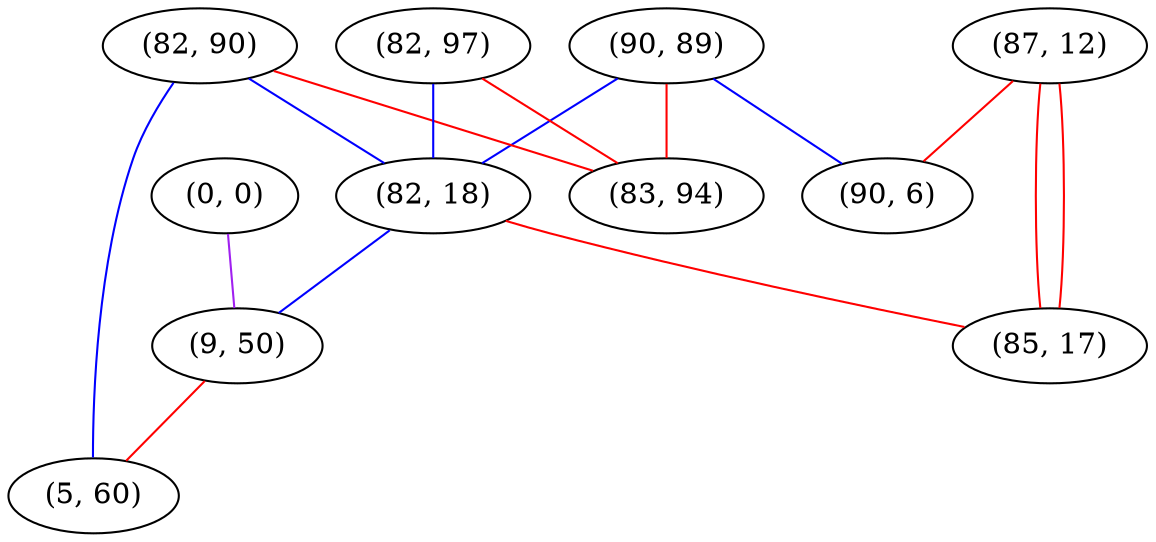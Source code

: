 graph "" {
"(0, 0)";
"(90, 89)";
"(82, 90)";
"(87, 12)";
"(82, 97)";
"(82, 18)";
"(9, 50)";
"(85, 17)";
"(5, 60)";
"(90, 6)";
"(83, 94)";
"(0, 0)" -- "(9, 50)"  [color=purple, key=0, weight=4];
"(90, 89)" -- "(90, 6)"  [color=blue, key=0, weight=3];
"(90, 89)" -- "(83, 94)"  [color=red, key=0, weight=1];
"(90, 89)" -- "(82, 18)"  [color=blue, key=0, weight=3];
"(82, 90)" -- "(5, 60)"  [color=blue, key=0, weight=3];
"(82, 90)" -- "(83, 94)"  [color=red, key=0, weight=1];
"(82, 90)" -- "(82, 18)"  [color=blue, key=0, weight=3];
"(87, 12)" -- "(85, 17)"  [color=red, key=0, weight=1];
"(87, 12)" -- "(85, 17)"  [color=red, key=1, weight=1];
"(87, 12)" -- "(90, 6)"  [color=red, key=0, weight=1];
"(82, 97)" -- "(83, 94)"  [color=red, key=0, weight=1];
"(82, 97)" -- "(82, 18)"  [color=blue, key=0, weight=3];
"(82, 18)" -- "(9, 50)"  [color=blue, key=0, weight=3];
"(82, 18)" -- "(85, 17)"  [color=red, key=0, weight=1];
"(9, 50)" -- "(5, 60)"  [color=red, key=0, weight=1];
}
